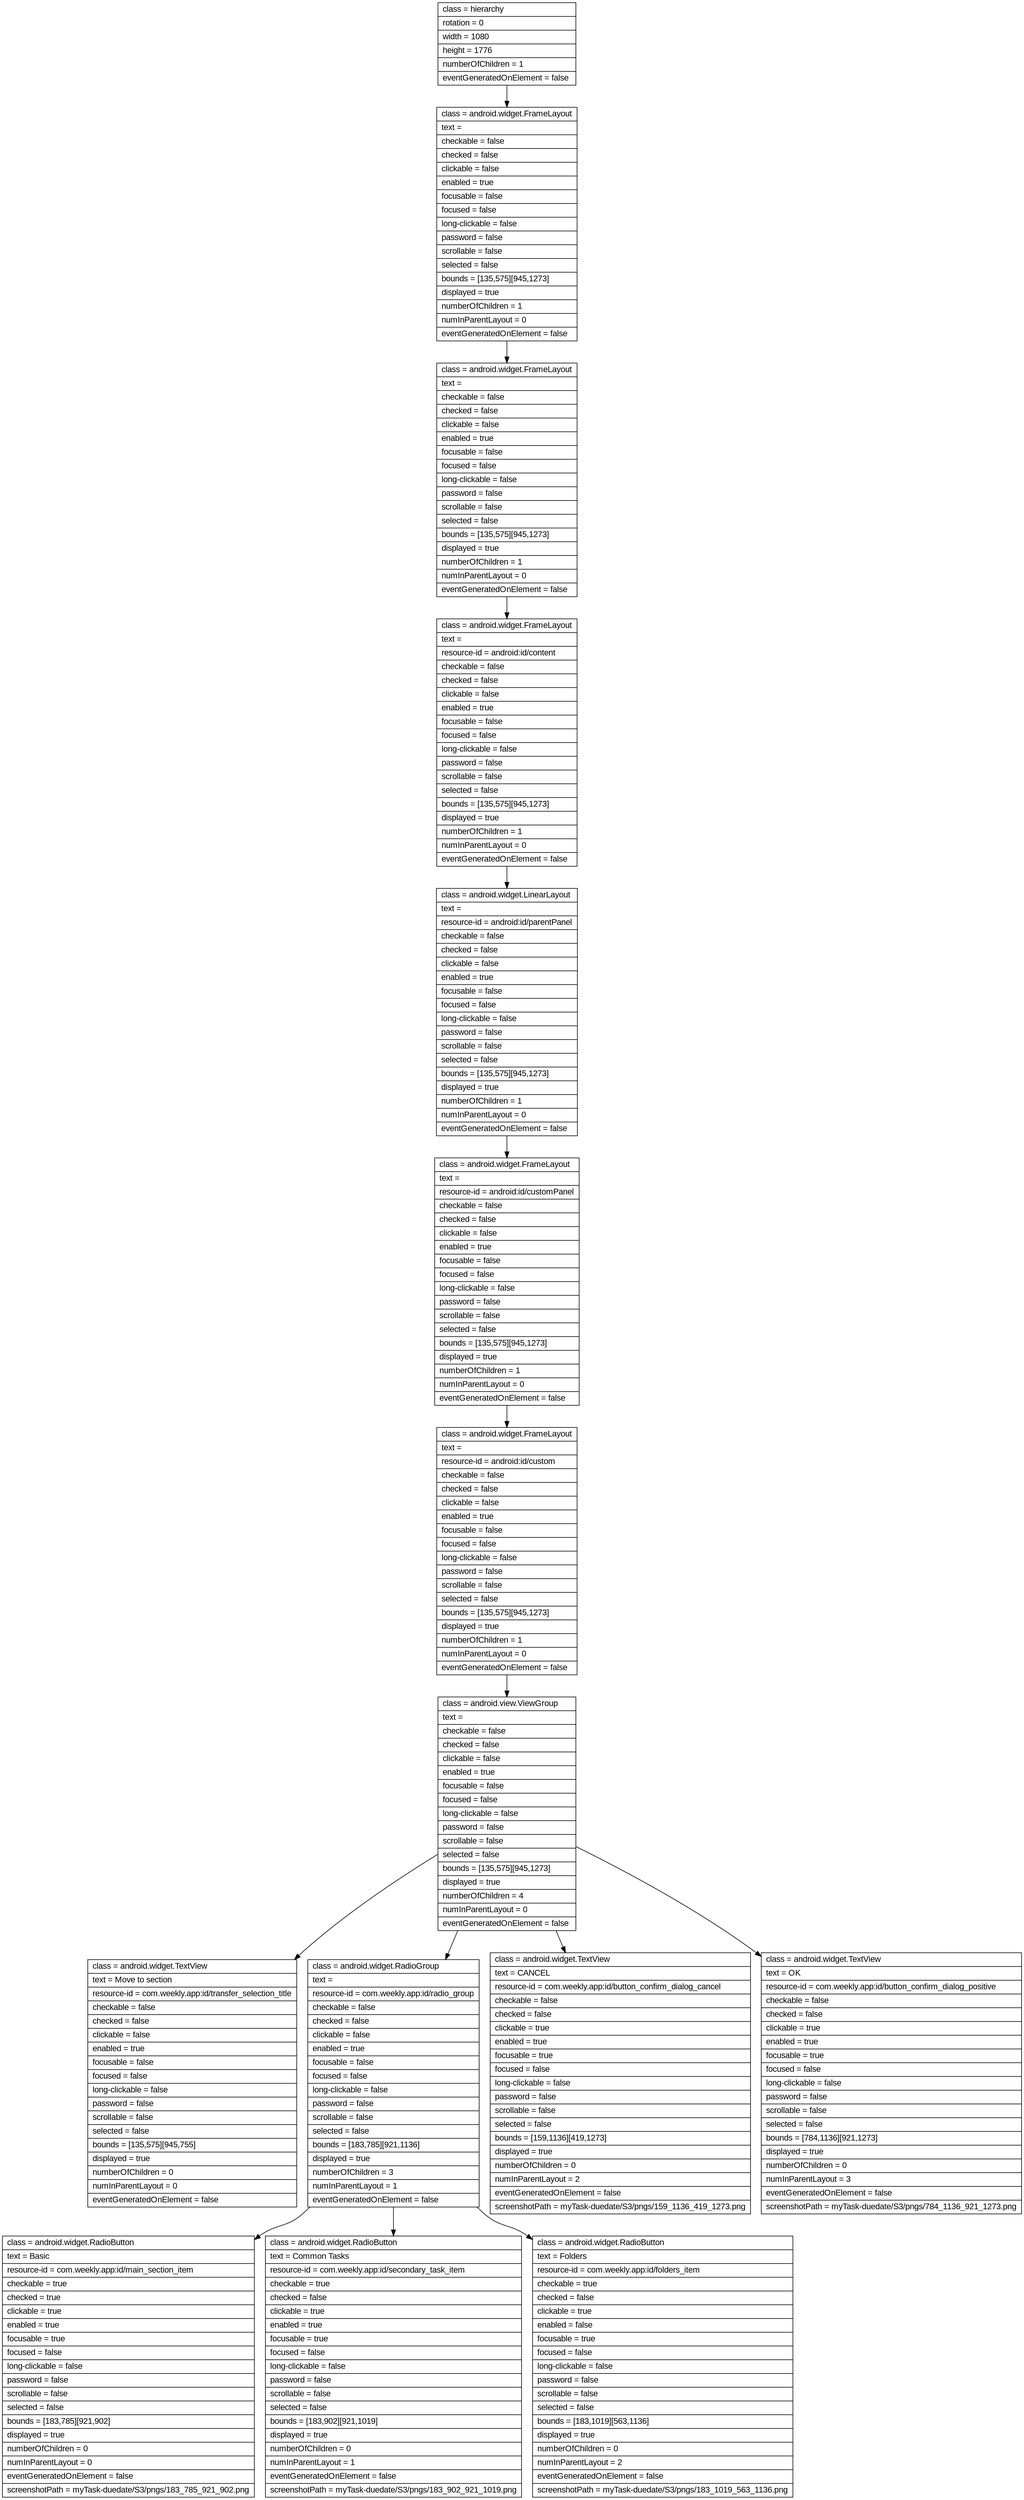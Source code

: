 digraph Layout {

	node [shape=record fontname=Arial];

	0	[label="{class = hierarchy\l|rotation = 0\l|width = 1080\l|height = 1776\l|numberOfChildren = 1\l|eventGeneratedOnElement = false \l}"]
	1	[label="{class = android.widget.FrameLayout\l|text = \l|checkable = false\l|checked = false\l|clickable = false\l|enabled = true\l|focusable = false\l|focused = false\l|long-clickable = false\l|password = false\l|scrollable = false\l|selected = false\l|bounds = [135,575][945,1273]\l|displayed = true\l|numberOfChildren = 1\l|numInParentLayout = 0\l|eventGeneratedOnElement = false \l}"]
	2	[label="{class = android.widget.FrameLayout\l|text = \l|checkable = false\l|checked = false\l|clickable = false\l|enabled = true\l|focusable = false\l|focused = false\l|long-clickable = false\l|password = false\l|scrollable = false\l|selected = false\l|bounds = [135,575][945,1273]\l|displayed = true\l|numberOfChildren = 1\l|numInParentLayout = 0\l|eventGeneratedOnElement = false \l}"]
	3	[label="{class = android.widget.FrameLayout\l|text = \l|resource-id = android:id/content\l|checkable = false\l|checked = false\l|clickable = false\l|enabled = true\l|focusable = false\l|focused = false\l|long-clickable = false\l|password = false\l|scrollable = false\l|selected = false\l|bounds = [135,575][945,1273]\l|displayed = true\l|numberOfChildren = 1\l|numInParentLayout = 0\l|eventGeneratedOnElement = false \l}"]
	4	[label="{class = android.widget.LinearLayout\l|text = \l|resource-id = android:id/parentPanel\l|checkable = false\l|checked = false\l|clickable = false\l|enabled = true\l|focusable = false\l|focused = false\l|long-clickable = false\l|password = false\l|scrollable = false\l|selected = false\l|bounds = [135,575][945,1273]\l|displayed = true\l|numberOfChildren = 1\l|numInParentLayout = 0\l|eventGeneratedOnElement = false \l}"]
	5	[label="{class = android.widget.FrameLayout\l|text = \l|resource-id = android:id/customPanel\l|checkable = false\l|checked = false\l|clickable = false\l|enabled = true\l|focusable = false\l|focused = false\l|long-clickable = false\l|password = false\l|scrollable = false\l|selected = false\l|bounds = [135,575][945,1273]\l|displayed = true\l|numberOfChildren = 1\l|numInParentLayout = 0\l|eventGeneratedOnElement = false \l}"]
	6	[label="{class = android.widget.FrameLayout\l|text = \l|resource-id = android:id/custom\l|checkable = false\l|checked = false\l|clickable = false\l|enabled = true\l|focusable = false\l|focused = false\l|long-clickable = false\l|password = false\l|scrollable = false\l|selected = false\l|bounds = [135,575][945,1273]\l|displayed = true\l|numberOfChildren = 1\l|numInParentLayout = 0\l|eventGeneratedOnElement = false \l}"]
	7	[label="{class = android.view.ViewGroup\l|text = \l|checkable = false\l|checked = false\l|clickable = false\l|enabled = true\l|focusable = false\l|focused = false\l|long-clickable = false\l|password = false\l|scrollable = false\l|selected = false\l|bounds = [135,575][945,1273]\l|displayed = true\l|numberOfChildren = 4\l|numInParentLayout = 0\l|eventGeneratedOnElement = false \l}"]
	8	[label="{class = android.widget.TextView\l|text = Move to section\l|resource-id = com.weekly.app:id/transfer_selection_title\l|checkable = false\l|checked = false\l|clickable = false\l|enabled = true\l|focusable = false\l|focused = false\l|long-clickable = false\l|password = false\l|scrollable = false\l|selected = false\l|bounds = [135,575][945,755]\l|displayed = true\l|numberOfChildren = 0\l|numInParentLayout = 0\l|eventGeneratedOnElement = false \l}"]
	9	[label="{class = android.widget.RadioGroup\l|text = \l|resource-id = com.weekly.app:id/radio_group\l|checkable = false\l|checked = false\l|clickable = false\l|enabled = true\l|focusable = false\l|focused = false\l|long-clickable = false\l|password = false\l|scrollable = false\l|selected = false\l|bounds = [183,785][921,1136]\l|displayed = true\l|numberOfChildren = 3\l|numInParentLayout = 1\l|eventGeneratedOnElement = false \l}"]
	10	[label="{class = android.widget.TextView\l|text = CANCEL\l|resource-id = com.weekly.app:id/button_confirm_dialog_cancel\l|checkable = false\l|checked = false\l|clickable = true\l|enabled = true\l|focusable = true\l|focused = false\l|long-clickable = false\l|password = false\l|scrollable = false\l|selected = false\l|bounds = [159,1136][419,1273]\l|displayed = true\l|numberOfChildren = 0\l|numInParentLayout = 2\l|eventGeneratedOnElement = false \l|screenshotPath = myTask-duedate/S3/pngs/159_1136_419_1273.png\l}"]
	11	[label="{class = android.widget.TextView\l|text = OK\l|resource-id = com.weekly.app:id/button_confirm_dialog_positive\l|checkable = false\l|checked = false\l|clickable = true\l|enabled = true\l|focusable = true\l|focused = false\l|long-clickable = false\l|password = false\l|scrollable = false\l|selected = false\l|bounds = [784,1136][921,1273]\l|displayed = true\l|numberOfChildren = 0\l|numInParentLayout = 3\l|eventGeneratedOnElement = false \l|screenshotPath = myTask-duedate/S3/pngs/784_1136_921_1273.png\l}"]
	12	[label="{class = android.widget.RadioButton\l|text = Basic\l|resource-id = com.weekly.app:id/main_section_item\l|checkable = true\l|checked = true\l|clickable = true\l|enabled = true\l|focusable = true\l|focused = false\l|long-clickable = false\l|password = false\l|scrollable = false\l|selected = false\l|bounds = [183,785][921,902]\l|displayed = true\l|numberOfChildren = 0\l|numInParentLayout = 0\l|eventGeneratedOnElement = false \l|screenshotPath = myTask-duedate/S3/pngs/183_785_921_902.png\l}"]
	13	[label="{class = android.widget.RadioButton\l|text = Common Tasks\l|resource-id = com.weekly.app:id/secondary_task_item\l|checkable = true\l|checked = false\l|clickable = true\l|enabled = true\l|focusable = true\l|focused = false\l|long-clickable = false\l|password = false\l|scrollable = false\l|selected = false\l|bounds = [183,902][921,1019]\l|displayed = true\l|numberOfChildren = 0\l|numInParentLayout = 1\l|eventGeneratedOnElement = false \l|screenshotPath = myTask-duedate/S3/pngs/183_902_921_1019.png\l}"]
	14	[label="{class = android.widget.RadioButton\l|text = Folders\l|resource-id = com.weekly.app:id/folders_item\l|checkable = true\l|checked = false\l|clickable = true\l|enabled = false\l|focusable = true\l|focused = false\l|long-clickable = false\l|password = false\l|scrollable = false\l|selected = false\l|bounds = [183,1019][563,1136]\l|displayed = true\l|numberOfChildren = 0\l|numInParentLayout = 2\l|eventGeneratedOnElement = false \l|screenshotPath = myTask-duedate/S3/pngs/183_1019_563_1136.png\l}"]


	0 -> 1
	1 -> 2
	2 -> 3
	3 -> 4
	4 -> 5
	5 -> 6
	6 -> 7
	7 -> 8
	7 -> 9
	7 -> 10
	7 -> 11
	9 -> 12
	9 -> 13
	9 -> 14


}